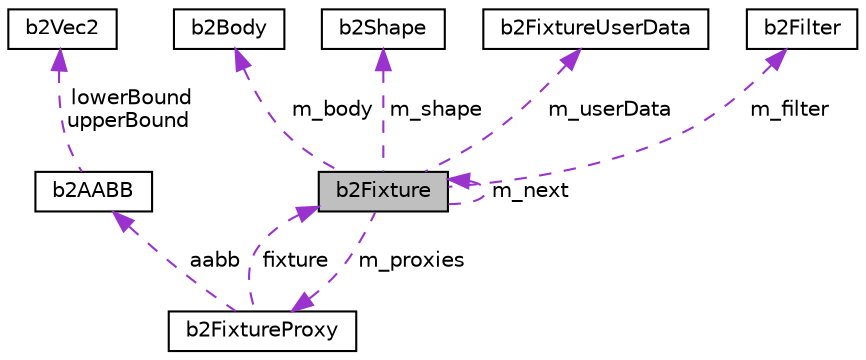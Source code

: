digraph "b2Fixture"
{
 // LATEX_PDF_SIZE
  edge [fontname="Helvetica",fontsize="10",labelfontname="Helvetica",labelfontsize="10"];
  node [fontname="Helvetica",fontsize="10",shape=record];
  Node1 [label="b2Fixture",height=0.2,width=0.4,color="black", fillcolor="grey75", style="filled", fontcolor="black",tooltip=" "];
  Node2 -> Node1 [dir="back",color="darkorchid3",fontsize="10",style="dashed",label=" m_body" ,fontname="Helvetica"];
  Node2 [label="b2Body",height=0.2,width=0.4,color="black", fillcolor="white", style="filled",URL="$classb2Body.html",tooltip="A rigid body. These are created via b2World::CreateBody."];
  Node3 -> Node1 [dir="back",color="darkorchid3",fontsize="10",style="dashed",label=" m_proxies" ,fontname="Helvetica"];
  Node3 [label="b2FixtureProxy",height=0.2,width=0.4,color="black", fillcolor="white", style="filled",URL="$structb2FixtureProxy.html",tooltip="This proxy is used internally to connect fixtures to the broad-phase."];
  Node4 -> Node3 [dir="back",color="darkorchid3",fontsize="10",style="dashed",label=" aabb" ,fontname="Helvetica"];
  Node4 [label="b2AABB",height=0.2,width=0.4,color="black", fillcolor="white", style="filled",URL="$structb2AABB.html",tooltip="An axis aligned bounding box."];
  Node5 -> Node4 [dir="back",color="darkorchid3",fontsize="10",style="dashed",label=" lowerBound\nupperBound" ,fontname="Helvetica"];
  Node5 [label="b2Vec2",height=0.2,width=0.4,color="black", fillcolor="white", style="filled",URL="$structb2Vec2.html",tooltip="A 2D column vector."];
  Node1 -> Node3 [dir="back",color="darkorchid3",fontsize="10",style="dashed",label=" fixture" ,fontname="Helvetica"];
  Node6 -> Node1 [dir="back",color="darkorchid3",fontsize="10",style="dashed",label=" m_shape" ,fontname="Helvetica"];
  Node6 [label="b2Shape",height=0.2,width=0.4,color="black", fillcolor="white", style="filled",URL="$classb2Shape.html",tooltip=" "];
  Node7 -> Node1 [dir="back",color="darkorchid3",fontsize="10",style="dashed",label=" m_userData" ,fontname="Helvetica"];
  Node7 [label="b2FixtureUserData",height=0.2,width=0.4,color="black", fillcolor="white", style="filled",URL="$structb2FixtureUserData.html",tooltip="You can define this to inject whatever data you want in b2Fixture."];
  Node8 -> Node1 [dir="back",color="darkorchid3",fontsize="10",style="dashed",label=" m_filter" ,fontname="Helvetica"];
  Node8 [label="b2Filter",height=0.2,width=0.4,color="black", fillcolor="white", style="filled",URL="$structb2Filter.html",tooltip="This holds contact filtering data."];
  Node1 -> Node1 [dir="back",color="darkorchid3",fontsize="10",style="dashed",label=" m_next" ,fontname="Helvetica"];
}
